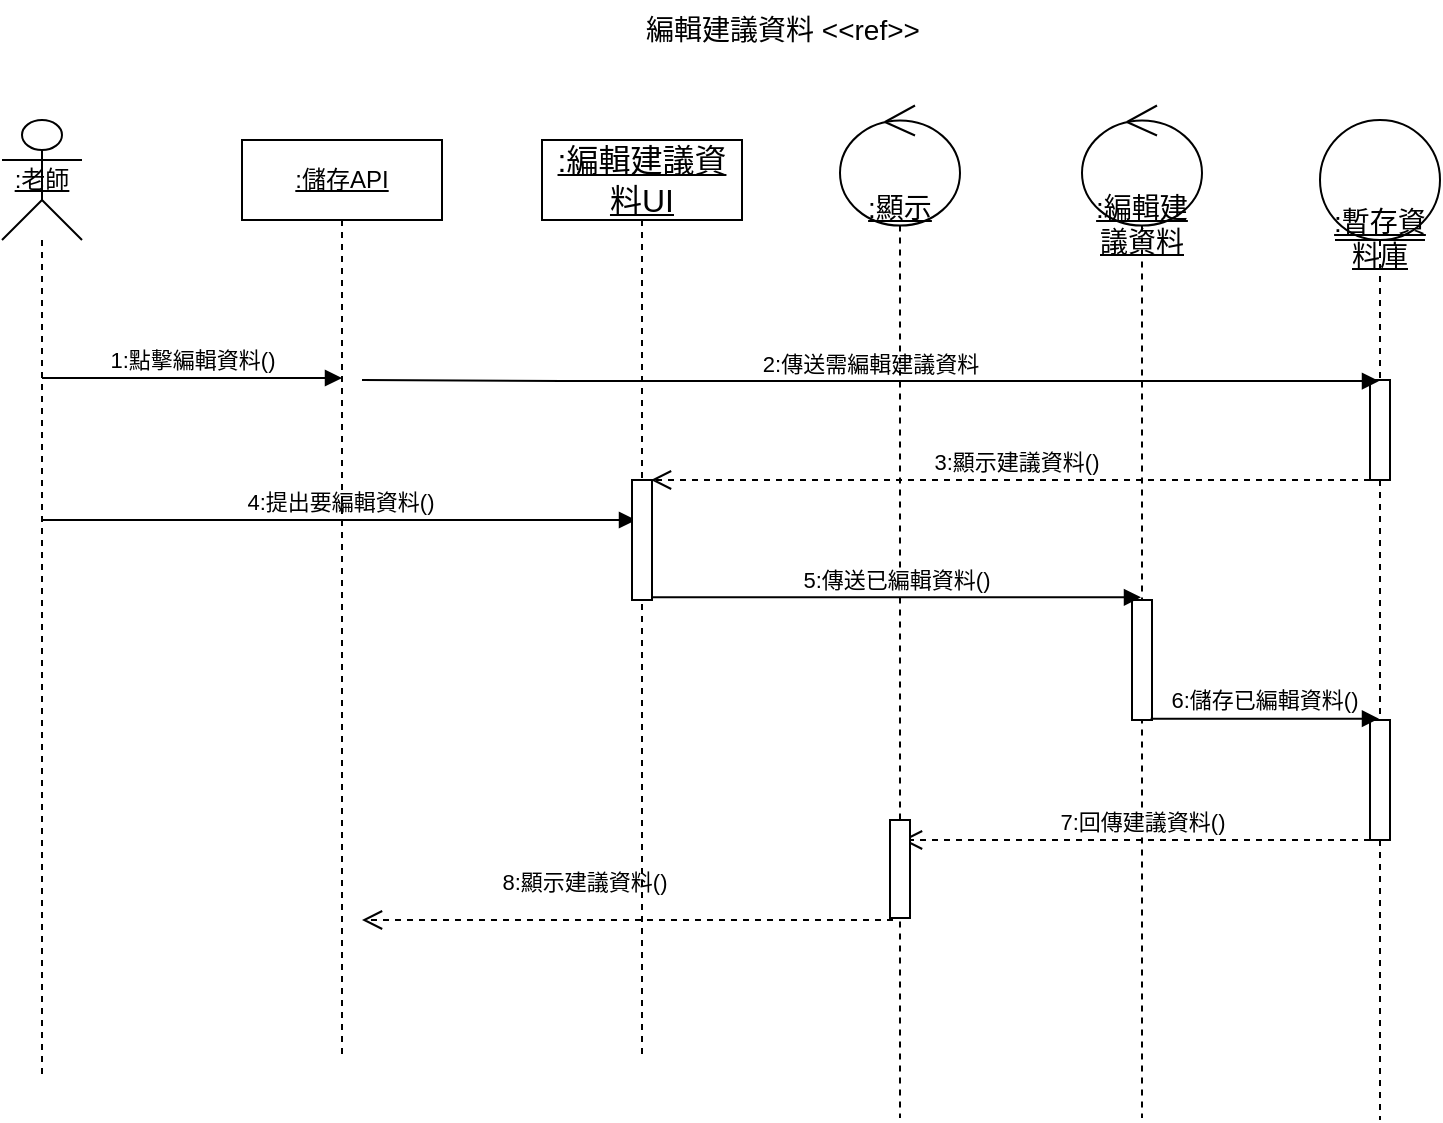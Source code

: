 <mxfile version="25.0.3">
  <diagram name="第 1 页" id="_kCn5gWWrIlWfqqUU_DX">
    <mxGraphModel dx="794" dy="446" grid="1" gridSize="10" guides="1" tooltips="1" connect="1" arrows="1" fold="1" page="1" pageScale="1" pageWidth="1100" pageHeight="1700" math="0" shadow="0">
      <root>
        <mxCell id="0" />
        <mxCell id="1" parent="0" />
        <mxCell id="92" value="&lt;u&gt;:暫存資料庫&lt;/u&gt;" style="shape=umlLifeline;participant=umlEntity;perimeter=lifelinePerimeter;whiteSpace=wrap;html=1;container=1;collapsible=0;recursiveResize=0;verticalAlign=top;spacingTop=36;outlineConnect=0;fontSize=14;size=60;" parent="1" vertex="1">
          <mxGeometry x="749" y="100" width="60" height="500" as="geometry" />
        </mxCell>
        <mxCell id="111" value="" style="html=1;points=[];perimeter=orthogonalPerimeter;" parent="92" vertex="1">
          <mxGeometry x="25" y="300" width="10" height="60" as="geometry" />
        </mxCell>
        <mxCell id="UdhTGRBezJr3sBxBmupz-123" value="" style="html=1;points=[];perimeter=orthogonalPerimeter;" vertex="1" parent="92">
          <mxGeometry x="25" y="130" width="10" height="50" as="geometry" />
        </mxCell>
        <mxCell id="94" value="&lt;u&gt;:編輯建議資料&lt;/u&gt;" style="shape=umlLifeline;participant=umlControl;perimeter=lifelinePerimeter;whiteSpace=wrap;html=1;container=1;collapsible=0;recursiveResize=0;verticalAlign=top;spacingTop=36;outlineConnect=0;fontSize=14;size=60;align=center;" parent="1" vertex="1">
          <mxGeometry x="630" y="92.75" width="60" height="506.25" as="geometry" />
        </mxCell>
        <mxCell id="108" value="" style="html=1;points=[];perimeter=orthogonalPerimeter;" parent="94" vertex="1">
          <mxGeometry x="25" y="247.25" width="10" height="60" as="geometry" />
        </mxCell>
        <mxCell id="104" value="2:傳送需編輯建議資料" style="html=1;verticalAlign=bottom;startArrow=none;startFill=0;endArrow=block;startSize=8;" parent="1" target="92" edge="1">
          <mxGeometry width="60" relative="1" as="geometry">
            <mxPoint x="270" y="230" as="sourcePoint" />
            <mxPoint x="394.28" y="230.0" as="targetPoint" />
            <Array as="points">
              <mxPoint x="380.5" y="230.54" />
            </Array>
          </mxGeometry>
        </mxCell>
        <mxCell id="110" value="6:儲存已編輯資料()" style="html=1;verticalAlign=bottom;startArrow=none;startFill=0;endArrow=block;startSize=8;exitX=0.933;exitY=0.922;exitDx=0;exitDy=0;exitPerimeter=0;" parent="1" edge="1">
          <mxGeometry width="60" relative="1" as="geometry">
            <mxPoint x="664.33" y="399.32" as="sourcePoint" />
            <mxPoint x="778.5" y="399.32" as="targetPoint" />
          </mxGeometry>
        </mxCell>
        <mxCell id="112" value="7:回傳建議資料()" style="html=1;verticalAlign=bottom;endArrow=open;dashed=1;endSize=8;" parent="1" edge="1">
          <mxGeometry relative="1" as="geometry">
            <mxPoint x="780" y="460" as="sourcePoint" />
            <mxPoint x="540" y="460" as="targetPoint" />
            <Array as="points">
              <mxPoint x="586.5" y="460" />
            </Array>
            <mxPoint as="offset" />
          </mxGeometry>
        </mxCell>
        <mxCell id="113" value="&lt;span style=&quot;text-align: center; font-size: 14px;&quot;&gt;&lt;font style=&quot;font-size: 14px;&quot;&gt;編輯建議資料&lt;/font&gt;&lt;/span&gt;&amp;nbsp;&amp;lt;&amp;lt;ref&amp;gt;&amp;gt;" style="text;whiteSpace=wrap;html=1;fontSize=14;" parent="1" vertex="1">
          <mxGeometry x="410" y="40" width="150" height="40" as="geometry" />
        </mxCell>
        <mxCell id="114" value="&lt;u&gt;:顯示&lt;/u&gt;" style="shape=umlLifeline;participant=umlControl;perimeter=lifelinePerimeter;whiteSpace=wrap;html=1;container=1;collapsible=0;recursiveResize=0;verticalAlign=top;spacingTop=36;outlineConnect=0;fontSize=14;size=60;align=center;" parent="1" vertex="1">
          <mxGeometry x="509" y="92.75" width="60" height="506.25" as="geometry" />
        </mxCell>
        <mxCell id="117" value="" style="html=1;points=[];perimeter=orthogonalPerimeter;" parent="114" vertex="1">
          <mxGeometry x="25" y="357.25" width="10" height="49" as="geometry" />
        </mxCell>
        <mxCell id="UdhTGRBezJr3sBxBmupz-120" value="1:點擊編輯資料()" style="html=1;verticalAlign=bottom;endArrow=block;curved=0;rounded=0;" edge="1" parent="114">
          <mxGeometry width="80" relative="1" as="geometry">
            <mxPoint x="-399" y="136.25" as="sourcePoint" />
            <mxPoint x="-249" y="136.25" as="targetPoint" />
          </mxGeometry>
        </mxCell>
        <mxCell id="118" value="8:顯示建議資料()" style="html=1;verticalAlign=bottom;endArrow=open;dashed=1;endSize=8;" parent="1" edge="1">
          <mxGeometry x="0.167" y="-10" relative="1" as="geometry">
            <mxPoint x="535.5" y="500" as="sourcePoint" />
            <mxPoint x="270" y="500" as="targetPoint" />
            <Array as="points">
              <mxPoint x="342" y="500" />
            </Array>
            <mxPoint as="offset" />
          </mxGeometry>
        </mxCell>
        <mxCell id="UdhTGRBezJr3sBxBmupz-119" value="&lt;u&gt;:老師&lt;/u&gt;" style="shape=umlLifeline;perimeter=lifelinePerimeter;whiteSpace=wrap;html=1;container=1;dropTarget=0;collapsible=0;recursiveResize=0;outlineConnect=0;portConstraint=eastwest;newEdgeStyle={&quot;curved&quot;:0,&quot;rounded&quot;:0};participant=umlActor;size=60;" vertex="1" parent="1">
          <mxGeometry x="90" y="100" width="40" height="480" as="geometry" />
        </mxCell>
        <mxCell id="109" value="5:傳送已編輯資料()" style="html=1;verticalAlign=bottom;startArrow=none;startFill=0;endArrow=block;startSize=8;exitX=0.533;exitY=0.978;exitDx=0;exitDy=0;exitPerimeter=0;" parent="1" edge="1" target="94">
          <mxGeometry width="60" relative="1" as="geometry">
            <mxPoint x="415.33" y="338.68" as="sourcePoint" />
            <mxPoint x="660" y="289" as="targetPoint" />
          </mxGeometry>
        </mxCell>
        <mxCell id="UdhTGRBezJr3sBxBmupz-124" value="3:顯示建議資料()" style="html=1;verticalAlign=bottom;endArrow=open;dashed=1;endSize=8;" edge="1" parent="1">
          <mxGeometry x="0.001" relative="1" as="geometry">
            <mxPoint x="780" y="280" as="sourcePoint" />
            <mxPoint x="414.5" y="280" as="targetPoint" />
            <Array as="points">
              <mxPoint x="586" y="280" />
            </Array>
            <mxPoint as="offset" />
          </mxGeometry>
        </mxCell>
        <mxCell id="UdhTGRBezJr3sBxBmupz-125" value="4:提出要編輯資料()" style="html=1;verticalAlign=bottom;endArrow=block;curved=0;rounded=0;" edge="1" parent="1">
          <mxGeometry width="80" relative="1" as="geometry">
            <mxPoint x="110" y="300" as="sourcePoint" />
            <mxPoint x="407" y="300" as="targetPoint" />
          </mxGeometry>
        </mxCell>
        <mxCell id="UdhTGRBezJr3sBxBmupz-127" value="&lt;u&gt;:儲存API&lt;/u&gt;" style="shape=umlLifeline;perimeter=lifelinePerimeter;whiteSpace=wrap;html=1;container=1;dropTarget=0;collapsible=0;recursiveResize=0;outlineConnect=0;portConstraint=eastwest;newEdgeStyle={&quot;curved&quot;:0,&quot;rounded&quot;:0};" vertex="1" parent="1">
          <mxGeometry x="210" y="110" width="100" height="460" as="geometry" />
        </mxCell>
        <mxCell id="UdhTGRBezJr3sBxBmupz-128" value="&lt;u style=&quot;font-size: 16px;&quot;&gt;:編輯建議資料UI&lt;/u&gt;" style="shape=umlLifeline;perimeter=lifelinePerimeter;whiteSpace=wrap;html=1;container=1;dropTarget=0;collapsible=0;recursiveResize=0;outlineConnect=0;portConstraint=eastwest;newEdgeStyle={&quot;curved&quot;:0,&quot;rounded&quot;:0};" vertex="1" parent="1">
          <mxGeometry x="360" y="110" width="100" height="460" as="geometry" />
        </mxCell>
        <mxCell id="UdhTGRBezJr3sBxBmupz-129" value="" style="html=1;points=[];perimeter=orthogonalPerimeter;" vertex="1" parent="1">
          <mxGeometry x="405" y="280" width="10" height="60" as="geometry" />
        </mxCell>
      </root>
    </mxGraphModel>
  </diagram>
</mxfile>
